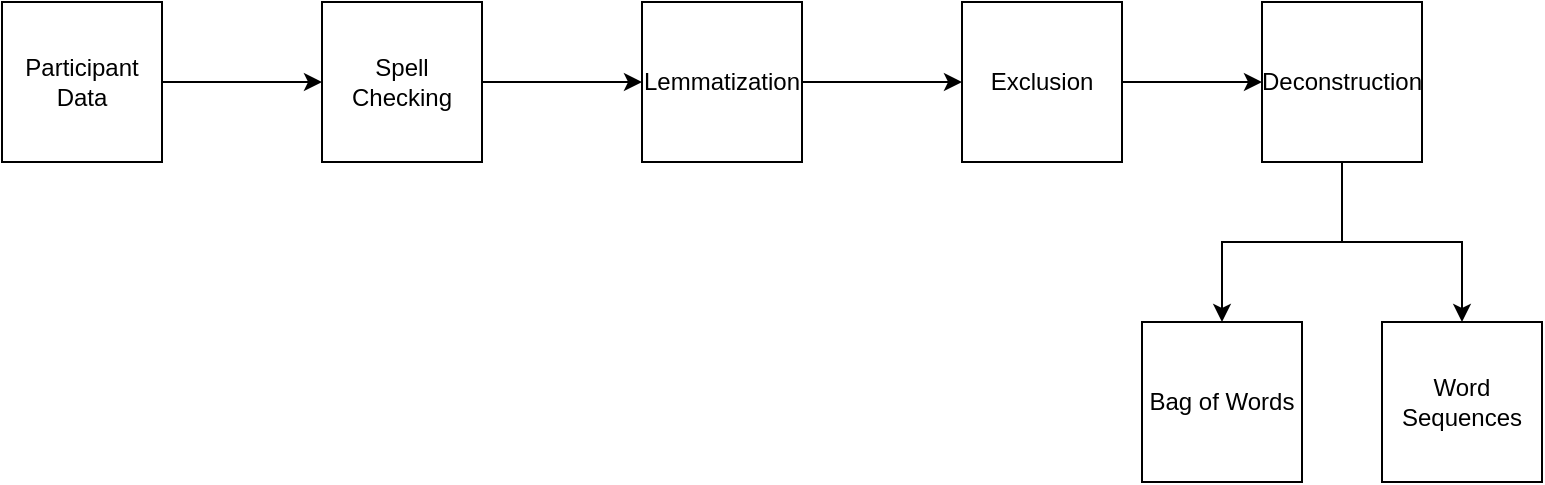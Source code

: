 <mxfile version="10.6.6" type="device"><diagram id="32_GQlzeW8XHUM8Zlquk" name="Page-1"><mxGraphModel dx="918" dy="608" grid="0" gridSize="10" guides="1" tooltips="1" connect="1" arrows="1" fold="1" page="1" pageScale="1" pageWidth="826" pageHeight="1169" math="0" shadow="0"><root><mxCell id="0"/><mxCell id="1" parent="0"/><mxCell id="eVydcubk55FluCHubtKg-3" value="" style="edgeStyle=orthogonalEdgeStyle;rounded=0;orthogonalLoop=1;jettySize=auto;html=1;" edge="1" parent="1" source="eVydcubk55FluCHubtKg-1" target="eVydcubk55FluCHubtKg-2"><mxGeometry relative="1" as="geometry"/></mxCell><mxCell id="eVydcubk55FluCHubtKg-1" value="&lt;div&gt;Participant&lt;/div&gt;&lt;div&gt;Data&lt;br&gt;&lt;/div&gt;" style="whiteSpace=wrap;html=1;aspect=fixed;" vertex="1" parent="1"><mxGeometry x="40" y="170" width="80" height="80" as="geometry"/></mxCell><mxCell id="eVydcubk55FluCHubtKg-5" value="" style="edgeStyle=orthogonalEdgeStyle;rounded=0;orthogonalLoop=1;jettySize=auto;html=1;" edge="1" parent="1" source="eVydcubk55FluCHubtKg-2" target="eVydcubk55FluCHubtKg-4"><mxGeometry relative="1" as="geometry"/></mxCell><mxCell id="eVydcubk55FluCHubtKg-2" value="&lt;div&gt;Spell&lt;/div&gt;&lt;div&gt;Checking&lt;br&gt;&lt;/div&gt;" style="whiteSpace=wrap;html=1;aspect=fixed;" vertex="1" parent="1"><mxGeometry x="200" y="170" width="80" height="80" as="geometry"/></mxCell><mxCell id="eVydcubk55FluCHubtKg-17" value="" style="edgeStyle=orthogonalEdgeStyle;rounded=0;orthogonalLoop=1;jettySize=auto;html=1;" edge="1" parent="1" source="eVydcubk55FluCHubtKg-4" target="eVydcubk55FluCHubtKg-16"><mxGeometry relative="1" as="geometry"/></mxCell><mxCell id="eVydcubk55FluCHubtKg-4" value="Lemmatization" style="whiteSpace=wrap;html=1;aspect=fixed;" vertex="1" parent="1"><mxGeometry x="360" y="170" width="80" height="80" as="geometry"/></mxCell><mxCell id="eVydcubk55FluCHubtKg-18" value="" style="edgeStyle=orthogonalEdgeStyle;rounded=0;orthogonalLoop=1;jettySize=auto;html=1;" edge="1" parent="1" source="eVydcubk55FluCHubtKg-16" target="eVydcubk55FluCHubtKg-6"><mxGeometry relative="1" as="geometry"/></mxCell><mxCell id="eVydcubk55FluCHubtKg-16" value="Exclusion" style="whiteSpace=wrap;html=1;aspect=fixed;" vertex="1" parent="1"><mxGeometry x="520" y="170" width="80" height="80" as="geometry"/></mxCell><mxCell id="eVydcubk55FluCHubtKg-12" value="" style="edgeStyle=orthogonalEdgeStyle;rounded=0;orthogonalLoop=1;jettySize=auto;html=1;" edge="1" parent="1" source="eVydcubk55FluCHubtKg-6" target="eVydcubk55FluCHubtKg-11"><mxGeometry relative="1" as="geometry"/></mxCell><mxCell id="eVydcubk55FluCHubtKg-15" style="edgeStyle=orthogonalEdgeStyle;rounded=0;orthogonalLoop=1;jettySize=auto;html=1;exitX=0.5;exitY=1;exitDx=0;exitDy=0;entryX=0.5;entryY=0;entryDx=0;entryDy=0;" edge="1" parent="1" source="eVydcubk55FluCHubtKg-6" target="eVydcubk55FluCHubtKg-14"><mxGeometry relative="1" as="geometry"/></mxCell><mxCell id="eVydcubk55FluCHubtKg-6" value="Deconstruction" style="whiteSpace=wrap;html=1;aspect=fixed;" vertex="1" parent="1"><mxGeometry x="670" y="170" width="80" height="80" as="geometry"/></mxCell><mxCell id="eVydcubk55FluCHubtKg-11" value="Bag of Words" style="whiteSpace=wrap;html=1;aspect=fixed;" vertex="1" parent="1"><mxGeometry x="610" y="330" width="80" height="80" as="geometry"/></mxCell><mxCell id="eVydcubk55FluCHubtKg-14" value="&lt;div&gt;Word&lt;/div&gt;&lt;div&gt;Sequences&lt;br&gt;&lt;/div&gt;" style="whiteSpace=wrap;html=1;aspect=fixed;" vertex="1" parent="1"><mxGeometry x="730" y="330" width="80" height="80" as="geometry"/></mxCell></root></mxGraphModel></diagram></mxfile>